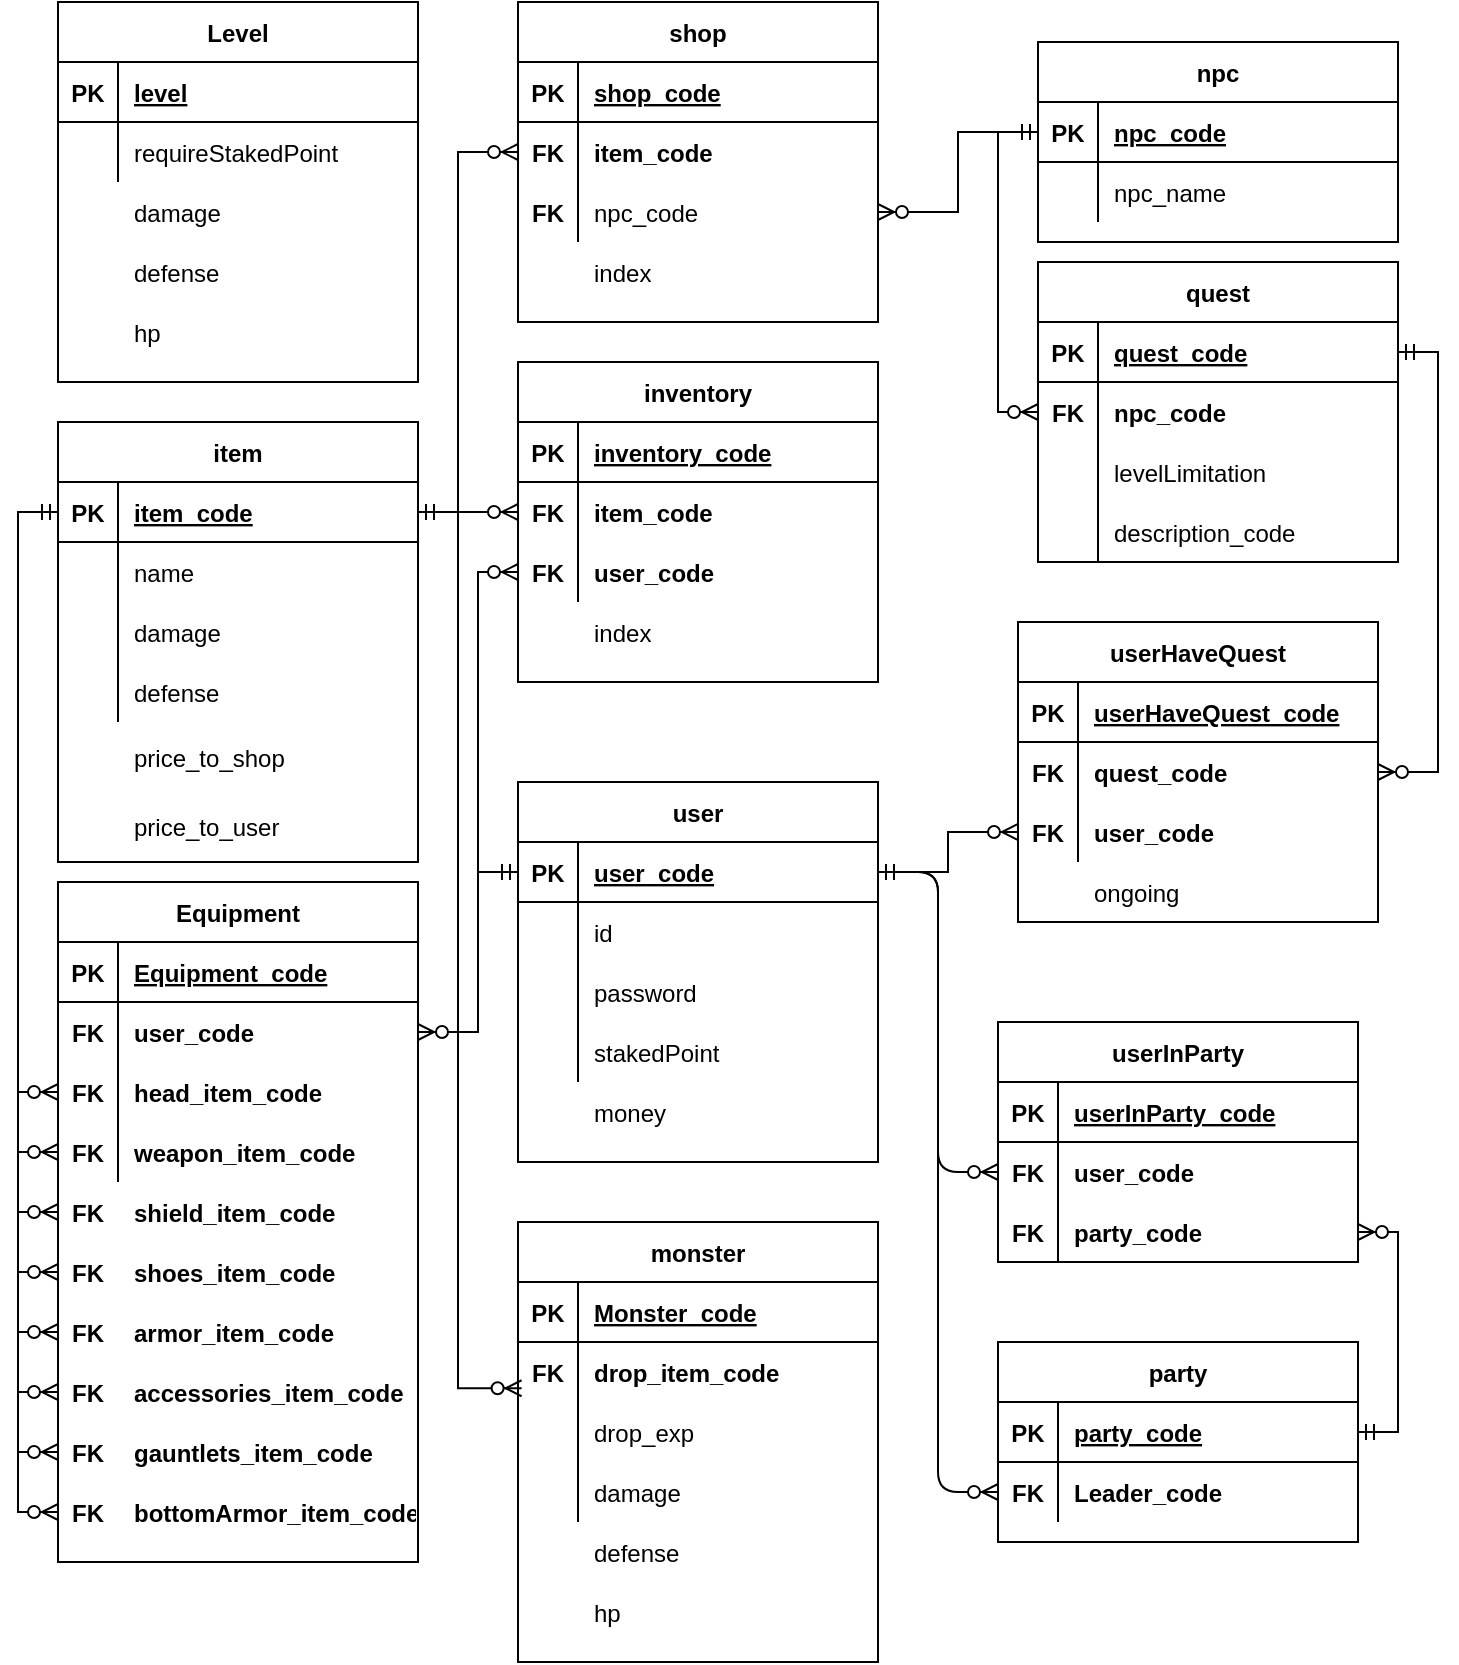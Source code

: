 <mxfile version="13.3.5" type="device"><diagram id="BwutvTxR-HKv4SDNyj65" name="Page-1"><mxGraphModel dx="1564" dy="950" grid="1" gridSize="10" guides="1" tooltips="1" connect="1" arrows="1" fold="1" page="1" pageScale="1" pageWidth="827" pageHeight="1169" math="0" shadow="0"><root><mxCell id="0"/><mxCell id="1" parent="0"/><mxCell id="DXFWnK3XNvN75sPf6mEz-1" value="" style="shape=partialRectangle;collapsible=0;dropTarget=0;pointerEvents=0;fillColor=none;top=0;left=0;bottom=0;right=0;points=[[0,0.5],[1,0.5]];portConstraint=eastwest;" vertex="1" parent="1"><mxGeometry x="510" y="220" width="180" height="30" as="geometry"/></mxCell><mxCell id="DXFWnK3XNvN75sPf6mEz-2" value="" style="shape=partialRectangle;connectable=0;fillColor=none;top=0;left=0;bottom=0;right=0;editable=1;overflow=hidden;" vertex="1" parent="DXFWnK3XNvN75sPf6mEz-1"><mxGeometry width="30" height="30" as="geometry"/></mxCell><mxCell id="DXFWnK3XNvN75sPf6mEz-3" value="" style="shape=partialRectangle;connectable=0;fillColor=none;top=0;left=0;bottom=0;right=0;align=left;spacingLeft=6;overflow=hidden;" vertex="1" parent="DXFWnK3XNvN75sPf6mEz-1"><mxGeometry x="30" width="150" height="30" as="geometry"/></mxCell><mxCell id="DXFWnK3XNvN75sPf6mEz-4" value="" style="group" vertex="1" connectable="0" parent="1"><mxGeometry x="110" y="350" width="180" height="220" as="geometry"/></mxCell><mxCell id="DXFWnK3XNvN75sPf6mEz-5" value="" style="group" vertex="1" connectable="0" parent="DXFWnK3XNvN75sPf6mEz-4"><mxGeometry width="180" height="220" as="geometry"/></mxCell><mxCell id="DXFWnK3XNvN75sPf6mEz-6" value="" style="group" vertex="1" connectable="0" parent="DXFWnK3XNvN75sPf6mEz-5"><mxGeometry width="180" height="220" as="geometry"/></mxCell><mxCell id="DXFWnK3XNvN75sPf6mEz-7" value="" style="group" vertex="1" connectable="0" parent="DXFWnK3XNvN75sPf6mEz-6"><mxGeometry width="180" height="220" as="geometry"/></mxCell><mxCell id="DXFWnK3XNvN75sPf6mEz-8" value="" style="group" vertex="1" connectable="0" parent="DXFWnK3XNvN75sPf6mEz-7"><mxGeometry x="-80" width="180" height="220" as="geometry"/></mxCell><mxCell id="DXFWnK3XNvN75sPf6mEz-9" value="item" style="shape=table;startSize=30;container=1;collapsible=1;childLayout=tableLayout;fixedRows=1;rowLines=0;fontStyle=1;align=center;resizeLast=1;fillColor=none;" vertex="1" parent="DXFWnK3XNvN75sPf6mEz-8"><mxGeometry width="180" height="220" as="geometry"><mxRectangle x="130" y="80" width="60" height="30" as="alternateBounds"/></mxGeometry></mxCell><mxCell id="DXFWnK3XNvN75sPf6mEz-10" value="" style="shape=partialRectangle;collapsible=0;dropTarget=0;pointerEvents=0;fillColor=none;top=0;left=0;bottom=1;right=0;points=[[0,0.5],[1,0.5]];portConstraint=eastwest;" vertex="1" parent="DXFWnK3XNvN75sPf6mEz-9"><mxGeometry y="30" width="180" height="30" as="geometry"/></mxCell><mxCell id="DXFWnK3XNvN75sPf6mEz-11" value="PK" style="shape=partialRectangle;connectable=0;fillColor=none;top=0;left=0;bottom=0;right=0;fontStyle=1;overflow=hidden;" vertex="1" parent="DXFWnK3XNvN75sPf6mEz-10"><mxGeometry width="30" height="30" as="geometry"/></mxCell><mxCell id="DXFWnK3XNvN75sPf6mEz-12" value="item_code" style="shape=partialRectangle;connectable=0;fillColor=none;top=0;left=0;bottom=0;right=0;align=left;spacingLeft=6;fontStyle=5;overflow=hidden;" vertex="1" parent="DXFWnK3XNvN75sPf6mEz-10"><mxGeometry x="30" width="150" height="30" as="geometry"/></mxCell><mxCell id="DXFWnK3XNvN75sPf6mEz-13" value="" style="shape=partialRectangle;collapsible=0;dropTarget=0;pointerEvents=0;fillColor=none;top=0;left=0;bottom=0;right=0;points=[[0,0.5],[1,0.5]];portConstraint=eastwest;" vertex="1" parent="DXFWnK3XNvN75sPf6mEz-9"><mxGeometry y="60" width="180" height="30" as="geometry"/></mxCell><mxCell id="DXFWnK3XNvN75sPf6mEz-14" value="" style="shape=partialRectangle;connectable=0;fillColor=none;top=0;left=0;bottom=0;right=0;editable=1;overflow=hidden;" vertex="1" parent="DXFWnK3XNvN75sPf6mEz-13"><mxGeometry width="30" height="30" as="geometry"/></mxCell><mxCell id="DXFWnK3XNvN75sPf6mEz-15" value="name" style="shape=partialRectangle;connectable=0;fillColor=none;top=0;left=0;bottom=0;right=0;align=left;spacingLeft=6;overflow=hidden;" vertex="1" parent="DXFWnK3XNvN75sPf6mEz-13"><mxGeometry x="30" width="150" height="30" as="geometry"/></mxCell><mxCell id="DXFWnK3XNvN75sPf6mEz-16" value="" style="shape=partialRectangle;collapsible=0;dropTarget=0;pointerEvents=0;fillColor=none;top=0;left=0;bottom=0;right=0;points=[[0,0.5],[1,0.5]];portConstraint=eastwest;" vertex="1" parent="DXFWnK3XNvN75sPf6mEz-9"><mxGeometry y="90" width="180" height="30" as="geometry"/></mxCell><mxCell id="DXFWnK3XNvN75sPf6mEz-17" value="" style="shape=partialRectangle;connectable=0;fillColor=none;top=0;left=0;bottom=0;right=0;editable=1;overflow=hidden;" vertex="1" parent="DXFWnK3XNvN75sPf6mEz-16"><mxGeometry width="30" height="30" as="geometry"/></mxCell><mxCell id="DXFWnK3XNvN75sPf6mEz-18" value="damage" style="shape=partialRectangle;connectable=0;fillColor=none;top=0;left=0;bottom=0;right=0;align=left;spacingLeft=6;overflow=hidden;" vertex="1" parent="DXFWnK3XNvN75sPf6mEz-16"><mxGeometry x="30" width="150" height="30" as="geometry"/></mxCell><mxCell id="DXFWnK3XNvN75sPf6mEz-19" value="" style="shape=partialRectangle;collapsible=0;dropTarget=0;pointerEvents=0;fillColor=none;top=0;left=0;bottom=0;right=0;points=[[0,0.5],[1,0.5]];portConstraint=eastwest;" vertex="1" parent="DXFWnK3XNvN75sPf6mEz-9"><mxGeometry y="120" width="180" height="30" as="geometry"/></mxCell><mxCell id="DXFWnK3XNvN75sPf6mEz-20" value="" style="shape=partialRectangle;connectable=0;fillColor=none;top=0;left=0;bottom=0;right=0;editable=1;overflow=hidden;" vertex="1" parent="DXFWnK3XNvN75sPf6mEz-19"><mxGeometry width="30" height="30" as="geometry"/></mxCell><mxCell id="DXFWnK3XNvN75sPf6mEz-21" value="defense" style="shape=partialRectangle;connectable=0;fillColor=none;top=0;left=0;bottom=0;right=0;align=left;spacingLeft=6;overflow=hidden;" vertex="1" parent="DXFWnK3XNvN75sPf6mEz-19"><mxGeometry x="30" width="150" height="30" as="geometry"/></mxCell><mxCell id="DXFWnK3XNvN75sPf6mEz-22" value="price_to_shop" style="shape=partialRectangle;connectable=0;fillColor=none;top=0;left=0;bottom=0;right=0;align=left;spacingLeft=6;overflow=hidden;" vertex="1" parent="DXFWnK3XNvN75sPf6mEz-8"><mxGeometry x="30" y="150.004" width="150" height="34.737" as="geometry"/></mxCell><mxCell id="DXFWnK3XNvN75sPf6mEz-23" value="price_to_user" style="shape=partialRectangle;connectable=0;fillColor=none;top=0;left=0;bottom=0;right=0;align=left;spacingLeft=6;overflow=hidden;" vertex="1" parent="DXFWnK3XNvN75sPf6mEz-8"><mxGeometry x="30" y="184.744" width="150" height="34.737" as="geometry"/></mxCell><mxCell id="DXFWnK3XNvN75sPf6mEz-24" value="" style="edgeStyle=entityRelationEdgeStyle;fontSize=12;html=1;endArrow=ERzeroToMany;startArrow=ERmandOne;exitX=1;exitY=0.5;exitDx=0;exitDy=0;entryX=0;entryY=0.5;entryDx=0;entryDy=0;" edge="1" parent="1" source="DXFWnK3XNvN75sPf6mEz-88" target="DXFWnK3XNvN75sPf6mEz-148"><mxGeometry width="100" height="100" relative="1" as="geometry"><mxPoint x="680" y="850" as="sourcePoint"/><mxPoint x="780" y="750" as="targetPoint"/></mxGeometry></mxCell><mxCell id="DXFWnK3XNvN75sPf6mEz-25" value="" style="edgeStyle=entityRelationEdgeStyle;fontSize=12;html=1;endArrow=ERzeroToMany;startArrow=ERmandOne;exitX=1;exitY=0.5;exitDx=0;exitDy=0;entryX=0;entryY=0.5;entryDx=0;entryDy=0;" edge="1" parent="1" source="DXFWnK3XNvN75sPf6mEz-88" target="DXFWnK3XNvN75sPf6mEz-159"><mxGeometry width="100" height="100" relative="1" as="geometry"><mxPoint x="460" y="550" as="sourcePoint"/><mxPoint x="560" y="450" as="targetPoint"/></mxGeometry></mxCell><mxCell id="DXFWnK3XNvN75sPf6mEz-38" style="edgeStyle=orthogonalEdgeStyle;rounded=0;orthogonalLoop=1;jettySize=auto;html=1;entryX=0;entryY=0.5;entryDx=0;entryDy=0;startArrow=ERmandOne;startFill=0;endArrow=ERzeroToMany;endFill=1;" edge="1" parent="1" source="DXFWnK3XNvN75sPf6mEz-10" target="DXFWnK3XNvN75sPf6mEz-61"><mxGeometry relative="1" as="geometry"/></mxCell><mxCell id="DXFWnK3XNvN75sPf6mEz-39" style="edgeStyle=orthogonalEdgeStyle;rounded=0;orthogonalLoop=1;jettySize=auto;html=1;entryX=0;entryY=0.5;entryDx=0;entryDy=0;startArrow=ERmandOne;startFill=0;endArrow=ERzeroToMany;endFill=1;" edge="1" parent="1" source="DXFWnK3XNvN75sPf6mEz-10" target="DXFWnK3XNvN75sPf6mEz-64"><mxGeometry relative="1" as="geometry"/></mxCell><mxCell id="DXFWnK3XNvN75sPf6mEz-40" style="edgeStyle=orthogonalEdgeStyle;rounded=0;orthogonalLoop=1;jettySize=auto;html=1;entryX=0;entryY=0.5;entryDx=0;entryDy=0;startArrow=ERmandOne;startFill=0;endArrow=ERzeroToMany;endFill=1;" edge="1" parent="1" source="DXFWnK3XNvN75sPf6mEz-10" target="DXFWnK3XNvN75sPf6mEz-68"><mxGeometry relative="1" as="geometry"/></mxCell><mxCell id="DXFWnK3XNvN75sPf6mEz-41" style="edgeStyle=orthogonalEdgeStyle;rounded=0;orthogonalLoop=1;jettySize=auto;html=1;entryX=0;entryY=0.5;entryDx=0;entryDy=0;startArrow=ERmandOne;startFill=0;endArrow=ERzeroToMany;endFill=1;" edge="1" parent="1" source="DXFWnK3XNvN75sPf6mEz-10" target="DXFWnK3XNvN75sPf6mEz-71"><mxGeometry relative="1" as="geometry"/></mxCell><mxCell id="DXFWnK3XNvN75sPf6mEz-42" style="edgeStyle=orthogonalEdgeStyle;rounded=0;orthogonalLoop=1;jettySize=auto;html=1;entryX=0;entryY=0.5;entryDx=0;entryDy=0;startArrow=ERmandOne;startFill=0;endArrow=ERzeroToMany;endFill=1;" edge="1" parent="1" source="DXFWnK3XNvN75sPf6mEz-10" target="DXFWnK3XNvN75sPf6mEz-74"><mxGeometry relative="1" as="geometry"/></mxCell><mxCell id="DXFWnK3XNvN75sPf6mEz-43" style="edgeStyle=orthogonalEdgeStyle;rounded=0;orthogonalLoop=1;jettySize=auto;html=1;entryX=0;entryY=0.5;entryDx=0;entryDy=0;startArrow=ERmandOne;startFill=0;endArrow=ERzeroToMany;endFill=1;" edge="1" parent="1" source="DXFWnK3XNvN75sPf6mEz-10" target="DXFWnK3XNvN75sPf6mEz-77"><mxGeometry relative="1" as="geometry"/></mxCell><mxCell id="DXFWnK3XNvN75sPf6mEz-44" style="edgeStyle=orthogonalEdgeStyle;rounded=0;orthogonalLoop=1;jettySize=auto;html=1;entryX=0;entryY=0.5;entryDx=0;entryDy=0;startArrow=ERmandOne;startFill=0;endArrow=ERzeroToMany;endFill=1;" edge="1" parent="1" source="DXFWnK3XNvN75sPf6mEz-10" target="DXFWnK3XNvN75sPf6mEz-80"><mxGeometry relative="1" as="geometry"/></mxCell><mxCell id="DXFWnK3XNvN75sPf6mEz-45" style="edgeStyle=orthogonalEdgeStyle;rounded=0;orthogonalLoop=1;jettySize=auto;html=1;entryX=0;entryY=0.5;entryDx=0;entryDy=0;startArrow=ERmandOne;startFill=0;endArrow=ERzeroToMany;endFill=1;" edge="1" parent="1" source="DXFWnK3XNvN75sPf6mEz-10" target="DXFWnK3XNvN75sPf6mEz-83"><mxGeometry relative="1" as="geometry"/></mxCell><mxCell id="DXFWnK3XNvN75sPf6mEz-47" value="" style="group" vertex="1" connectable="0" parent="1"><mxGeometry x="30" y="580" width="180" height="340" as="geometry"/></mxCell><mxCell id="DXFWnK3XNvN75sPf6mEz-48" value="" style="group" vertex="1" connectable="0" parent="DXFWnK3XNvN75sPf6mEz-47"><mxGeometry width="180" height="340" as="geometry"/></mxCell><mxCell id="DXFWnK3XNvN75sPf6mEz-49" value="Equipment" style="shape=table;startSize=30;container=1;collapsible=1;childLayout=tableLayout;fixedRows=1;rowLines=0;fontStyle=1;align=center;resizeLast=1;fillColor=none;" vertex="1" parent="DXFWnK3XNvN75sPf6mEz-48"><mxGeometry width="180" height="340" as="geometry"/></mxCell><mxCell id="DXFWnK3XNvN75sPf6mEz-50" value="" style="shape=partialRectangle;collapsible=0;dropTarget=0;pointerEvents=0;fillColor=none;top=0;left=0;bottom=1;right=0;points=[[0,0.5],[1,0.5]];portConstraint=eastwest;" vertex="1" parent="DXFWnK3XNvN75sPf6mEz-49"><mxGeometry y="30" width="180" height="30" as="geometry"/></mxCell><mxCell id="DXFWnK3XNvN75sPf6mEz-51" value="PK" style="shape=partialRectangle;connectable=0;fillColor=none;top=0;left=0;bottom=0;right=0;fontStyle=1;overflow=hidden;" vertex="1" parent="DXFWnK3XNvN75sPf6mEz-50"><mxGeometry width="30" height="30" as="geometry"/></mxCell><mxCell id="DXFWnK3XNvN75sPf6mEz-52" value="Equipment_code" style="shape=partialRectangle;connectable=0;fillColor=none;top=0;left=0;bottom=0;right=0;align=left;spacingLeft=6;fontStyle=5;overflow=hidden;" vertex="1" parent="DXFWnK3XNvN75sPf6mEz-50"><mxGeometry x="30" width="150" height="30" as="geometry"/></mxCell><mxCell id="DXFWnK3XNvN75sPf6mEz-53" value="" style="shape=partialRectangle;collapsible=0;dropTarget=0;pointerEvents=0;fillColor=none;top=0;left=0;bottom=0;right=0;points=[[0,0.5],[1,0.5]];portConstraint=eastwest;" vertex="1" parent="DXFWnK3XNvN75sPf6mEz-49"><mxGeometry y="60" width="180" height="30" as="geometry"/></mxCell><mxCell id="DXFWnK3XNvN75sPf6mEz-54" value="" style="group" vertex="1" connectable="0" parent="DXFWnK3XNvN75sPf6mEz-53"><mxGeometry width="180" height="30" as="geometry"/></mxCell><mxCell id="DXFWnK3XNvN75sPf6mEz-55" value="" style="group" vertex="1" connectable="0" parent="DXFWnK3XNvN75sPf6mEz-54"><mxGeometry width="180" height="30" as="geometry"/></mxCell><mxCell id="DXFWnK3XNvN75sPf6mEz-56" value="" style="shape=partialRectangle;connectable=0;fillColor=none;top=0;left=0;bottom=0;right=0;editable=1;overflow=hidden;fontStyle=1" vertex="1" parent="DXFWnK3XNvN75sPf6mEz-55"><mxGeometry width="30" height="30" as="geometry"/></mxCell><mxCell id="DXFWnK3XNvN75sPf6mEz-57" value="" style="shape=partialRectangle;connectable=0;fillColor=none;top=0;left=0;bottom=0;right=0;align=left;spacingLeft=6;overflow=hidden;fontStyle=1" vertex="1" parent="DXFWnK3XNvN75sPf6mEz-55"><mxGeometry x="30" width="150" height="30" as="geometry"/></mxCell><mxCell id="DXFWnK3XNvN75sPf6mEz-58" value="" style="shape=partialRectangle;collapsible=0;dropTarget=0;pointerEvents=0;fillColor=none;top=0;left=0;bottom=0;right=0;points=[[0,0.5],[1,0.5]];portConstraint=eastwest;" vertex="1" parent="DXFWnK3XNvN75sPf6mEz-55"><mxGeometry width="180" height="30" as="geometry"/></mxCell><mxCell id="DXFWnK3XNvN75sPf6mEz-59" value="FK" style="shape=partialRectangle;connectable=0;fillColor=none;top=0;left=0;bottom=0;right=0;editable=1;overflow=hidden;fontStyle=1" vertex="1" parent="DXFWnK3XNvN75sPf6mEz-58"><mxGeometry width="30" height="30" as="geometry"/></mxCell><mxCell id="DXFWnK3XNvN75sPf6mEz-60" value="user_code" style="shape=partialRectangle;connectable=0;fillColor=none;top=0;left=0;bottom=0;right=0;align=left;spacingLeft=6;overflow=hidden;fontStyle=1" vertex="1" parent="DXFWnK3XNvN75sPf6mEz-58"><mxGeometry x="30" width="150" height="30" as="geometry"/></mxCell><mxCell id="DXFWnK3XNvN75sPf6mEz-61" value="" style="shape=partialRectangle;collapsible=0;dropTarget=0;pointerEvents=0;fillColor=none;top=0;left=0;bottom=0;right=0;points=[[0,0.5],[1,0.5]];portConstraint=eastwest;" vertex="1" parent="DXFWnK3XNvN75sPf6mEz-49"><mxGeometry y="90" width="180" height="30" as="geometry"/></mxCell><mxCell id="DXFWnK3XNvN75sPf6mEz-62" value="FK" style="shape=partialRectangle;connectable=0;fillColor=none;top=0;left=0;bottom=0;right=0;editable=1;overflow=hidden;fontStyle=1" vertex="1" parent="DXFWnK3XNvN75sPf6mEz-61"><mxGeometry width="30" height="30" as="geometry"/></mxCell><mxCell id="DXFWnK3XNvN75sPf6mEz-63" value="head_item_code" style="shape=partialRectangle;connectable=0;fillColor=none;top=0;left=0;bottom=0;right=0;align=left;spacingLeft=6;overflow=hidden;fontStyle=1" vertex="1" parent="DXFWnK3XNvN75sPf6mEz-61"><mxGeometry x="30" width="150" height="30" as="geometry"/></mxCell><mxCell id="DXFWnK3XNvN75sPf6mEz-64" value="" style="shape=partialRectangle;collapsible=0;dropTarget=0;pointerEvents=0;fillColor=none;top=0;left=0;bottom=0;right=0;points=[[0,0.5],[1,0.5]];portConstraint=eastwest;" vertex="1" parent="DXFWnK3XNvN75sPf6mEz-49"><mxGeometry y="120" width="180" height="30" as="geometry"/></mxCell><mxCell id="DXFWnK3XNvN75sPf6mEz-65" value="FK" style="shape=partialRectangle;connectable=0;fillColor=none;top=0;left=0;bottom=0;right=0;editable=1;overflow=hidden;fontStyle=1" vertex="1" parent="DXFWnK3XNvN75sPf6mEz-64"><mxGeometry width="30" height="30" as="geometry"/></mxCell><mxCell id="DXFWnK3XNvN75sPf6mEz-66" value="weapon_item_code" style="shape=partialRectangle;connectable=0;fillColor=none;top=0;left=0;bottom=0;right=0;align=left;spacingLeft=6;overflow=hidden;fontStyle=1" vertex="1" parent="DXFWnK3XNvN75sPf6mEz-64"><mxGeometry x="30" width="150" height="30" as="geometry"/></mxCell><mxCell id="DXFWnK3XNvN75sPf6mEz-67" value="" style="group" vertex="1" connectable="0" parent="DXFWnK3XNvN75sPf6mEz-47"><mxGeometry y="150" width="180" height="180" as="geometry"/></mxCell><mxCell id="DXFWnK3XNvN75sPf6mEz-68" value="" style="shape=partialRectangle;collapsible=0;dropTarget=0;pointerEvents=0;fillColor=none;top=0;left=0;bottom=0;right=0;points=[[0,0.5],[1,0.5]];portConstraint=eastwest;fontStyle=1" vertex="1" parent="DXFWnK3XNvN75sPf6mEz-67"><mxGeometry width="180" height="30" as="geometry"/></mxCell><mxCell id="DXFWnK3XNvN75sPf6mEz-69" value="FK" style="shape=partialRectangle;connectable=0;fillColor=none;top=0;left=0;bottom=0;right=0;editable=1;overflow=hidden;fontStyle=1" vertex="1" parent="DXFWnK3XNvN75sPf6mEz-68"><mxGeometry width="30" height="30" as="geometry"/></mxCell><mxCell id="DXFWnK3XNvN75sPf6mEz-70" value="shield_item_code" style="shape=partialRectangle;connectable=0;fillColor=none;top=0;left=0;bottom=0;right=0;align=left;spacingLeft=6;overflow=hidden;fontStyle=1" vertex="1" parent="DXFWnK3XNvN75sPf6mEz-68"><mxGeometry x="30" width="150" height="30" as="geometry"/></mxCell><mxCell id="DXFWnK3XNvN75sPf6mEz-71" value="" style="shape=partialRectangle;collapsible=0;dropTarget=0;pointerEvents=0;fillColor=none;top=0;left=0;bottom=0;right=0;points=[[0,0.5],[1,0.5]];portConstraint=eastwest;fontStyle=1" vertex="1" parent="DXFWnK3XNvN75sPf6mEz-67"><mxGeometry y="30" width="180" height="30" as="geometry"/></mxCell><mxCell id="DXFWnK3XNvN75sPf6mEz-72" value="FK" style="shape=partialRectangle;connectable=0;fillColor=none;top=0;left=0;bottom=0;right=0;editable=1;overflow=hidden;fontStyle=1" vertex="1" parent="DXFWnK3XNvN75sPf6mEz-71"><mxGeometry width="30" height="30" as="geometry"/></mxCell><mxCell id="DXFWnK3XNvN75sPf6mEz-73" value="shoes_item_code" style="shape=partialRectangle;connectable=0;fillColor=none;top=0;left=0;bottom=0;right=0;align=left;spacingLeft=6;overflow=hidden;fontStyle=1" vertex="1" parent="DXFWnK3XNvN75sPf6mEz-71"><mxGeometry x="30" width="150" height="30" as="geometry"/></mxCell><mxCell id="DXFWnK3XNvN75sPf6mEz-74" value="" style="shape=partialRectangle;collapsible=0;dropTarget=0;pointerEvents=0;fillColor=none;top=0;left=0;bottom=0;right=0;points=[[0,0.5],[1,0.5]];portConstraint=eastwest;fontStyle=1" vertex="1" parent="DXFWnK3XNvN75sPf6mEz-67"><mxGeometry y="60" width="180" height="30" as="geometry"/></mxCell><mxCell id="DXFWnK3XNvN75sPf6mEz-75" value="FK" style="shape=partialRectangle;connectable=0;fillColor=none;top=0;left=0;bottom=0;right=0;editable=1;overflow=hidden;fontStyle=1" vertex="1" parent="DXFWnK3XNvN75sPf6mEz-74"><mxGeometry width="30" height="30" as="geometry"/></mxCell><mxCell id="DXFWnK3XNvN75sPf6mEz-76" value="armor_item_code" style="shape=partialRectangle;connectable=0;fillColor=none;top=0;left=0;bottom=0;right=0;align=left;spacingLeft=6;overflow=hidden;fontStyle=1" vertex="1" parent="DXFWnK3XNvN75sPf6mEz-74"><mxGeometry x="30" width="150" height="30" as="geometry"/></mxCell><mxCell id="DXFWnK3XNvN75sPf6mEz-77" value="" style="shape=partialRectangle;collapsible=0;dropTarget=0;pointerEvents=0;fillColor=none;top=0;left=0;bottom=0;right=0;points=[[0,0.5],[1,0.5]];portConstraint=eastwest;fontStyle=1" vertex="1" parent="DXFWnK3XNvN75sPf6mEz-67"><mxGeometry y="90" width="180" height="30" as="geometry"/></mxCell><mxCell id="DXFWnK3XNvN75sPf6mEz-78" value="FK" style="shape=partialRectangle;connectable=0;fillColor=none;top=0;left=0;bottom=0;right=0;editable=1;overflow=hidden;fontStyle=1" vertex="1" parent="DXFWnK3XNvN75sPf6mEz-77"><mxGeometry width="30" height="30" as="geometry"/></mxCell><mxCell id="DXFWnK3XNvN75sPf6mEz-79" value="accessories_item_code" style="shape=partialRectangle;connectable=0;fillColor=none;top=0;left=0;bottom=0;right=0;align=left;spacingLeft=6;overflow=hidden;fontStyle=1" vertex="1" parent="DXFWnK3XNvN75sPf6mEz-77"><mxGeometry x="30" width="150" height="30" as="geometry"/></mxCell><mxCell id="DXFWnK3XNvN75sPf6mEz-80" value="" style="shape=partialRectangle;collapsible=0;dropTarget=0;pointerEvents=0;fillColor=none;top=0;left=0;bottom=0;right=0;points=[[0,0.5],[1,0.5]];portConstraint=eastwest;fontStyle=1" vertex="1" parent="DXFWnK3XNvN75sPf6mEz-67"><mxGeometry y="120" width="180" height="30" as="geometry"/></mxCell><mxCell id="DXFWnK3XNvN75sPf6mEz-81" value="FK" style="shape=partialRectangle;connectable=0;fillColor=none;top=0;left=0;bottom=0;right=0;editable=1;overflow=hidden;fontStyle=1" vertex="1" parent="DXFWnK3XNvN75sPf6mEz-80"><mxGeometry width="30" height="30" as="geometry"/></mxCell><mxCell id="DXFWnK3XNvN75sPf6mEz-82" value="gauntlets_item_code" style="shape=partialRectangle;connectable=0;fillColor=none;top=0;left=0;bottom=0;right=0;align=left;spacingLeft=6;overflow=hidden;fontStyle=1" vertex="1" parent="DXFWnK3XNvN75sPf6mEz-80"><mxGeometry x="30" width="150" height="30" as="geometry"/></mxCell><mxCell id="DXFWnK3XNvN75sPf6mEz-83" value="" style="shape=partialRectangle;collapsible=0;dropTarget=0;pointerEvents=0;fillColor=none;top=0;left=0;bottom=0;right=0;points=[[0,0.5],[1,0.5]];portConstraint=eastwest;fontStyle=1" vertex="1" parent="DXFWnK3XNvN75sPf6mEz-67"><mxGeometry y="150" width="180" height="30" as="geometry"/></mxCell><mxCell id="DXFWnK3XNvN75sPf6mEz-84" value="FK" style="shape=partialRectangle;connectable=0;fillColor=none;top=0;left=0;bottom=0;right=0;editable=1;overflow=hidden;fontStyle=1" vertex="1" parent="DXFWnK3XNvN75sPf6mEz-83"><mxGeometry width="30" height="30" as="geometry"/></mxCell><mxCell id="DXFWnK3XNvN75sPf6mEz-85" value="bottomArmor_item_code" style="shape=partialRectangle;connectable=0;fillColor=none;top=0;left=0;bottom=0;right=0;align=left;spacingLeft=6;overflow=hidden;fontStyle=1" vertex="1" parent="DXFWnK3XNvN75sPf6mEz-83"><mxGeometry x="30" width="150" height="30" as="geometry"/></mxCell><mxCell id="DXFWnK3XNvN75sPf6mEz-86" value="" style="group" vertex="1" connectable="0" parent="1"><mxGeometry x="260" y="530" width="180" height="440" as="geometry"/></mxCell><mxCell id="DXFWnK3XNvN75sPf6mEz-87" value="user" style="shape=table;startSize=30;container=1;collapsible=1;childLayout=tableLayout;fixedRows=1;rowLines=0;fontStyle=1;align=center;resizeLast=1;fillColor=none;" vertex="1" parent="DXFWnK3XNvN75sPf6mEz-86"><mxGeometry width="180" height="190" as="geometry"/></mxCell><mxCell id="DXFWnK3XNvN75sPf6mEz-88" value="" style="shape=partialRectangle;collapsible=0;dropTarget=0;pointerEvents=0;fillColor=none;top=0;left=0;bottom=1;right=0;points=[[0,0.5],[1,0.5]];portConstraint=eastwest;" vertex="1" parent="DXFWnK3XNvN75sPf6mEz-87"><mxGeometry y="30" width="180" height="30" as="geometry"/></mxCell><mxCell id="DXFWnK3XNvN75sPf6mEz-89" value="PK" style="shape=partialRectangle;connectable=0;fillColor=none;top=0;left=0;bottom=0;right=0;fontStyle=1;overflow=hidden;" vertex="1" parent="DXFWnK3XNvN75sPf6mEz-88"><mxGeometry width="30" height="30" as="geometry"/></mxCell><mxCell id="DXFWnK3XNvN75sPf6mEz-90" value="user_code" style="shape=partialRectangle;connectable=0;fillColor=none;top=0;left=0;bottom=0;right=0;align=left;spacingLeft=6;fontStyle=5;overflow=hidden;" vertex="1" parent="DXFWnK3XNvN75sPf6mEz-88"><mxGeometry x="30" width="150" height="30" as="geometry"/></mxCell><mxCell id="DXFWnK3XNvN75sPf6mEz-91" value="" style="shape=partialRectangle;collapsible=0;dropTarget=0;pointerEvents=0;fillColor=none;top=0;left=0;bottom=0;right=0;points=[[0,0.5],[1,0.5]];portConstraint=eastwest;" vertex="1" parent="DXFWnK3XNvN75sPf6mEz-87"><mxGeometry y="60" width="180" height="30" as="geometry"/></mxCell><mxCell id="DXFWnK3XNvN75sPf6mEz-92" value="" style="shape=partialRectangle;connectable=0;fillColor=none;top=0;left=0;bottom=0;right=0;editable=1;overflow=hidden;" vertex="1" parent="DXFWnK3XNvN75sPf6mEz-91"><mxGeometry width="30" height="30" as="geometry"/></mxCell><mxCell id="DXFWnK3XNvN75sPf6mEz-93" value="id" style="shape=partialRectangle;connectable=0;fillColor=none;top=0;left=0;bottom=0;right=0;align=left;spacingLeft=6;overflow=hidden;" vertex="1" parent="DXFWnK3XNvN75sPf6mEz-91"><mxGeometry x="30" width="150" height="30" as="geometry"/></mxCell><mxCell id="DXFWnK3XNvN75sPf6mEz-94" value="" style="shape=partialRectangle;collapsible=0;dropTarget=0;pointerEvents=0;fillColor=none;top=0;left=0;bottom=0;right=0;points=[[0,0.5],[1,0.5]];portConstraint=eastwest;" vertex="1" parent="DXFWnK3XNvN75sPf6mEz-87"><mxGeometry y="90" width="180" height="30" as="geometry"/></mxCell><mxCell id="DXFWnK3XNvN75sPf6mEz-95" value="" style="shape=partialRectangle;connectable=0;fillColor=none;top=0;left=0;bottom=0;right=0;editable=1;overflow=hidden;" vertex="1" parent="DXFWnK3XNvN75sPf6mEz-94"><mxGeometry width="30" height="30" as="geometry"/></mxCell><mxCell id="DXFWnK3XNvN75sPf6mEz-96" value="password" style="shape=partialRectangle;connectable=0;fillColor=none;top=0;left=0;bottom=0;right=0;align=left;spacingLeft=6;overflow=hidden;" vertex="1" parent="DXFWnK3XNvN75sPf6mEz-94"><mxGeometry x="30" width="150" height="30" as="geometry"/></mxCell><mxCell id="DXFWnK3XNvN75sPf6mEz-97" value="" style="shape=partialRectangle;collapsible=0;dropTarget=0;pointerEvents=0;fillColor=none;top=0;left=0;bottom=0;right=0;points=[[0,0.5],[1,0.5]];portConstraint=eastwest;" vertex="1" parent="DXFWnK3XNvN75sPf6mEz-87"><mxGeometry y="120" width="180" height="30" as="geometry"/></mxCell><mxCell id="DXFWnK3XNvN75sPf6mEz-98" value="" style="shape=partialRectangle;connectable=0;fillColor=none;top=0;left=0;bottom=0;right=0;editable=1;overflow=hidden;" vertex="1" parent="DXFWnK3XNvN75sPf6mEz-97"><mxGeometry width="30" height="30" as="geometry"/></mxCell><mxCell id="DXFWnK3XNvN75sPf6mEz-99" value="stakedPoint" style="shape=partialRectangle;connectable=0;fillColor=none;top=0;left=0;bottom=0;right=0;align=left;spacingLeft=6;overflow=hidden;" vertex="1" parent="DXFWnK3XNvN75sPf6mEz-97"><mxGeometry x="30" width="150" height="30" as="geometry"/></mxCell><mxCell id="DXFWnK3XNvN75sPf6mEz-100" value="money" style="shape=partialRectangle;connectable=0;fillColor=none;top=0;left=0;bottom=0;right=0;align=left;spacingLeft=6;overflow=hidden;" vertex="1" parent="DXFWnK3XNvN75sPf6mEz-86"><mxGeometry x="30" y="150" width="150" height="30" as="geometry"/></mxCell><mxCell id="DXFWnK3XNvN75sPf6mEz-101" value="" style="group" vertex="1" connectable="0" parent="DXFWnK3XNvN75sPf6mEz-86"><mxGeometry y="220" width="180" height="220" as="geometry"/></mxCell><mxCell id="DXFWnK3XNvN75sPf6mEz-102" value="monster" style="shape=table;startSize=30;container=1;collapsible=1;childLayout=tableLayout;fixedRows=1;rowLines=0;fontStyle=1;align=center;resizeLast=1;fillColor=none;" vertex="1" parent="DXFWnK3XNvN75sPf6mEz-101"><mxGeometry width="180" height="220" as="geometry"/></mxCell><mxCell id="DXFWnK3XNvN75sPf6mEz-103" value="" style="shape=partialRectangle;collapsible=0;dropTarget=0;pointerEvents=0;fillColor=none;top=0;left=0;bottom=1;right=0;points=[[0,0.5],[1,0.5]];portConstraint=eastwest;" vertex="1" parent="DXFWnK3XNvN75sPf6mEz-102"><mxGeometry y="30" width="180" height="30" as="geometry"/></mxCell><mxCell id="DXFWnK3XNvN75sPf6mEz-104" value="PK" style="shape=partialRectangle;connectable=0;fillColor=none;top=0;left=0;bottom=0;right=0;fontStyle=1;overflow=hidden;" vertex="1" parent="DXFWnK3XNvN75sPf6mEz-103"><mxGeometry width="30" height="30" as="geometry"/></mxCell><mxCell id="DXFWnK3XNvN75sPf6mEz-105" value="Monster_code" style="shape=partialRectangle;connectable=0;fillColor=none;top=0;left=0;bottom=0;right=0;align=left;spacingLeft=6;fontStyle=5;overflow=hidden;" vertex="1" parent="DXFWnK3XNvN75sPf6mEz-103"><mxGeometry x="30" width="150" height="30" as="geometry"/></mxCell><mxCell id="DXFWnK3XNvN75sPf6mEz-106" value="" style="shape=partialRectangle;collapsible=0;dropTarget=0;pointerEvents=0;fillColor=none;top=0;left=0;bottom=0;right=0;points=[[0,0.5],[1,0.5]];portConstraint=eastwest;" vertex="1" parent="DXFWnK3XNvN75sPf6mEz-102"><mxGeometry y="60" width="180" height="30" as="geometry"/></mxCell><mxCell id="DXFWnK3XNvN75sPf6mEz-107" value="FK" style="shape=partialRectangle;connectable=0;fillColor=none;top=0;left=0;bottom=0;right=0;editable=1;overflow=hidden;fontStyle=1" vertex="1" parent="DXFWnK3XNvN75sPf6mEz-106"><mxGeometry width="30" height="30" as="geometry"/></mxCell><mxCell id="DXFWnK3XNvN75sPf6mEz-108" value="drop_item_code" style="shape=partialRectangle;connectable=0;fillColor=none;top=0;left=0;bottom=0;right=0;align=left;spacingLeft=6;overflow=hidden;fontStyle=1" vertex="1" parent="DXFWnK3XNvN75sPf6mEz-106"><mxGeometry x="30" width="150" height="30" as="geometry"/></mxCell><mxCell id="DXFWnK3XNvN75sPf6mEz-109" value="" style="shape=partialRectangle;collapsible=0;dropTarget=0;pointerEvents=0;fillColor=none;top=0;left=0;bottom=0;right=0;points=[[0,0.5],[1,0.5]];portConstraint=eastwest;" vertex="1" parent="DXFWnK3XNvN75sPf6mEz-102"><mxGeometry y="90" width="180" height="30" as="geometry"/></mxCell><mxCell id="DXFWnK3XNvN75sPf6mEz-110" value="" style="shape=partialRectangle;connectable=0;fillColor=none;top=0;left=0;bottom=0;right=0;editable=1;overflow=hidden;" vertex="1" parent="DXFWnK3XNvN75sPf6mEz-109"><mxGeometry width="30" height="30" as="geometry"/></mxCell><mxCell id="DXFWnK3XNvN75sPf6mEz-111" value="drop_exp" style="shape=partialRectangle;connectable=0;fillColor=none;top=0;left=0;bottom=0;right=0;align=left;spacingLeft=6;overflow=hidden;" vertex="1" parent="DXFWnK3XNvN75sPf6mEz-109"><mxGeometry x="30" width="150" height="30" as="geometry"/></mxCell><mxCell id="DXFWnK3XNvN75sPf6mEz-112" value="" style="shape=partialRectangle;collapsible=0;dropTarget=0;pointerEvents=0;fillColor=none;top=0;left=0;bottom=0;right=0;points=[[0,0.5],[1,0.5]];portConstraint=eastwest;" vertex="1" parent="DXFWnK3XNvN75sPf6mEz-102"><mxGeometry y="120" width="180" height="30" as="geometry"/></mxCell><mxCell id="DXFWnK3XNvN75sPf6mEz-113" value="" style="shape=partialRectangle;connectable=0;fillColor=none;top=0;left=0;bottom=0;right=0;editable=1;overflow=hidden;" vertex="1" parent="DXFWnK3XNvN75sPf6mEz-112"><mxGeometry width="30" height="30" as="geometry"/></mxCell><mxCell id="DXFWnK3XNvN75sPf6mEz-114" value="damage" style="shape=partialRectangle;connectable=0;fillColor=none;top=0;left=0;bottom=0;right=0;align=left;spacingLeft=6;overflow=hidden;" vertex="1" parent="DXFWnK3XNvN75sPf6mEz-112"><mxGeometry x="30" width="150" height="30" as="geometry"/></mxCell><mxCell id="DXFWnK3XNvN75sPf6mEz-115" value="" style="shape=partialRectangle;collapsible=0;dropTarget=0;pointerEvents=0;fillColor=none;top=0;left=0;bottom=0;right=0;points=[[0,0.5],[1,0.5]];portConstraint=eastwest;" vertex="1" parent="DXFWnK3XNvN75sPf6mEz-101"><mxGeometry y="150" width="180" height="30" as="geometry"/></mxCell><mxCell id="DXFWnK3XNvN75sPf6mEz-116" value="" style="shape=partialRectangle;connectable=0;fillColor=none;top=0;left=0;bottom=0;right=0;editable=1;overflow=hidden;" vertex="1" parent="DXFWnK3XNvN75sPf6mEz-115"><mxGeometry width="30" height="30" as="geometry"/></mxCell><mxCell id="DXFWnK3XNvN75sPf6mEz-117" value="defense" style="shape=partialRectangle;connectable=0;fillColor=none;top=0;left=0;bottom=0;right=0;align=left;spacingLeft=6;overflow=hidden;" vertex="1" parent="DXFWnK3XNvN75sPf6mEz-115"><mxGeometry x="30" width="150" height="30" as="geometry"/></mxCell><mxCell id="DXFWnK3XNvN75sPf6mEz-118" value="" style="shape=partialRectangle;collapsible=0;dropTarget=0;pointerEvents=0;fillColor=none;top=0;left=0;bottom=0;right=0;points=[[0,0.5],[1,0.5]];portConstraint=eastwest;" vertex="1" parent="DXFWnK3XNvN75sPf6mEz-101"><mxGeometry y="180" width="180" height="30" as="geometry"/></mxCell><mxCell id="DXFWnK3XNvN75sPf6mEz-119" value="" style="shape=partialRectangle;connectable=0;fillColor=none;top=0;left=0;bottom=0;right=0;editable=1;overflow=hidden;" vertex="1" parent="DXFWnK3XNvN75sPf6mEz-118"><mxGeometry width="30" height="30" as="geometry"/></mxCell><mxCell id="DXFWnK3XNvN75sPf6mEz-120" value="hp" style="shape=partialRectangle;connectable=0;fillColor=none;top=0;left=0;bottom=0;right=0;align=left;spacingLeft=6;overflow=hidden;" vertex="1" parent="DXFWnK3XNvN75sPf6mEz-118"><mxGeometry x="30" width="150" height="30" as="geometry"/></mxCell><mxCell id="DXFWnK3XNvN75sPf6mEz-134" style="edgeStyle=orthogonalEdgeStyle;rounded=0;orthogonalLoop=1;jettySize=auto;html=1;entryX=1;entryY=0.5;entryDx=0;entryDy=0;startArrow=ERmandOne;startFill=0;endArrow=ERzeroToMany;endFill=1;" edge="1" parent="1" source="DXFWnK3XNvN75sPf6mEz-88" target="DXFWnK3XNvN75sPf6mEz-58"><mxGeometry relative="1" as="geometry"><Array as="points"><mxPoint x="240" y="575"/><mxPoint x="240" y="655"/></Array></mxGeometry></mxCell><mxCell id="DXFWnK3XNvN75sPf6mEz-135" style="edgeStyle=orthogonalEdgeStyle;rounded=0;orthogonalLoop=1;jettySize=auto;html=1;entryX=0;entryY=0.5;entryDx=0;entryDy=0;startArrow=ERmandOne;startFill=0;endArrow=ERzeroToMany;endFill=1;" edge="1" parent="1" source="DXFWnK3XNvN75sPf6mEz-88" target="DXFWnK3XNvN75sPf6mEz-176"><mxGeometry relative="1" as="geometry"/></mxCell><mxCell id="DXFWnK3XNvN75sPf6mEz-144" value="userInParty" style="shape=table;startSize=30;container=1;collapsible=1;childLayout=tableLayout;fixedRows=1;rowLines=0;fontStyle=1;align=center;resizeLast=1;fillColor=none;" vertex="1" parent="1"><mxGeometry x="500" y="650" width="180" height="120" as="geometry"/></mxCell><mxCell id="DXFWnK3XNvN75sPf6mEz-145" value="" style="shape=partialRectangle;collapsible=0;dropTarget=0;pointerEvents=0;fillColor=none;top=0;left=0;bottom=1;right=0;points=[[0,0.5],[1,0.5]];portConstraint=eastwest;" vertex="1" parent="DXFWnK3XNvN75sPf6mEz-144"><mxGeometry y="30" width="180" height="30" as="geometry"/></mxCell><mxCell id="DXFWnK3XNvN75sPf6mEz-146" value="PK" style="shape=partialRectangle;connectable=0;fillColor=none;top=0;left=0;bottom=0;right=0;fontStyle=1;overflow=hidden;" vertex="1" parent="DXFWnK3XNvN75sPf6mEz-145"><mxGeometry width="30" height="30" as="geometry"/></mxCell><mxCell id="DXFWnK3XNvN75sPf6mEz-147" value="userInParty_code" style="shape=partialRectangle;connectable=0;fillColor=none;top=0;left=0;bottom=0;right=0;align=left;spacingLeft=6;fontStyle=5;overflow=hidden;" vertex="1" parent="DXFWnK3XNvN75sPf6mEz-145"><mxGeometry x="30" width="150" height="30" as="geometry"/></mxCell><mxCell id="DXFWnK3XNvN75sPf6mEz-148" value="" style="shape=partialRectangle;collapsible=0;dropTarget=0;pointerEvents=0;fillColor=none;top=0;left=0;bottom=0;right=0;points=[[0,0.5],[1,0.5]];portConstraint=eastwest;" vertex="1" parent="DXFWnK3XNvN75sPf6mEz-144"><mxGeometry y="60" width="180" height="30" as="geometry"/></mxCell><mxCell id="DXFWnK3XNvN75sPf6mEz-149" value="FK" style="shape=partialRectangle;connectable=0;fillColor=none;top=0;left=0;bottom=0;right=0;editable=1;overflow=hidden;fontStyle=1" vertex="1" parent="DXFWnK3XNvN75sPf6mEz-148"><mxGeometry width="30" height="30" as="geometry"/></mxCell><mxCell id="DXFWnK3XNvN75sPf6mEz-150" value="user_code" style="shape=partialRectangle;connectable=0;fillColor=none;top=0;left=0;bottom=0;right=0;align=left;spacingLeft=6;overflow=hidden;fontStyle=1" vertex="1" parent="DXFWnK3XNvN75sPf6mEz-148"><mxGeometry x="30" width="150" height="30" as="geometry"/></mxCell><mxCell id="DXFWnK3XNvN75sPf6mEz-151" value="" style="shape=partialRectangle;collapsible=0;dropTarget=0;pointerEvents=0;fillColor=none;top=0;left=0;bottom=0;right=0;points=[[0,0.5],[1,0.5]];portConstraint=eastwest;" vertex="1" parent="DXFWnK3XNvN75sPf6mEz-144"><mxGeometry y="90" width="180" height="30" as="geometry"/></mxCell><mxCell id="DXFWnK3XNvN75sPf6mEz-152" value="FK" style="shape=partialRectangle;connectable=0;fillColor=none;top=0;left=0;bottom=0;right=0;editable=1;overflow=hidden;fontStyle=1" vertex="1" parent="DXFWnK3XNvN75sPf6mEz-151"><mxGeometry width="30" height="30" as="geometry"/></mxCell><mxCell id="DXFWnK3XNvN75sPf6mEz-153" value="party_code" style="shape=partialRectangle;connectable=0;fillColor=none;top=0;left=0;bottom=0;right=0;align=left;spacingLeft=6;overflow=hidden;fontStyle=1" vertex="1" parent="DXFWnK3XNvN75sPf6mEz-151"><mxGeometry x="30" width="150" height="30" as="geometry"/></mxCell><mxCell id="DXFWnK3XNvN75sPf6mEz-154" style="edgeStyle=orthogonalEdgeStyle;rounded=0;orthogonalLoop=1;jettySize=auto;html=1;entryX=0.01;entryY=0.771;entryDx=0;entryDy=0;entryPerimeter=0;startArrow=ERmandOne;startFill=0;endArrow=ERzeroToMany;endFill=1;" edge="1" parent="1" source="DXFWnK3XNvN75sPf6mEz-10" target="DXFWnK3XNvN75sPf6mEz-106"><mxGeometry relative="1" as="geometry"><Array as="points"><mxPoint x="230" y="395"/><mxPoint x="230" y="833"/></Array></mxGeometry></mxCell><mxCell id="DXFWnK3XNvN75sPf6mEz-155" value="party" style="shape=table;startSize=30;container=1;collapsible=1;childLayout=tableLayout;fixedRows=1;rowLines=0;fontStyle=1;align=center;resizeLast=1;fillColor=none;" vertex="1" parent="1"><mxGeometry x="500" y="810" width="180" height="100" as="geometry"/></mxCell><mxCell id="DXFWnK3XNvN75sPf6mEz-156" value="" style="shape=partialRectangle;collapsible=0;dropTarget=0;pointerEvents=0;fillColor=none;top=0;left=0;bottom=1;right=0;points=[[0,0.5],[1,0.5]];portConstraint=eastwest;" vertex="1" parent="DXFWnK3XNvN75sPf6mEz-155"><mxGeometry y="30" width="180" height="30" as="geometry"/></mxCell><mxCell id="DXFWnK3XNvN75sPf6mEz-157" value="PK" style="shape=partialRectangle;connectable=0;fillColor=none;top=0;left=0;bottom=0;right=0;fontStyle=1;overflow=hidden;" vertex="1" parent="DXFWnK3XNvN75sPf6mEz-156"><mxGeometry width="30" height="30" as="geometry"/></mxCell><mxCell id="DXFWnK3XNvN75sPf6mEz-158" value="party_code" style="shape=partialRectangle;connectable=0;fillColor=none;top=0;left=0;bottom=0;right=0;align=left;spacingLeft=6;fontStyle=5;overflow=hidden;" vertex="1" parent="DXFWnK3XNvN75sPf6mEz-156"><mxGeometry x="30" width="150" height="30" as="geometry"/></mxCell><mxCell id="DXFWnK3XNvN75sPf6mEz-159" value="" style="shape=partialRectangle;collapsible=0;dropTarget=0;pointerEvents=0;fillColor=none;top=0;left=0;bottom=0;right=0;points=[[0,0.5],[1,0.5]];portConstraint=eastwest;" vertex="1" parent="DXFWnK3XNvN75sPf6mEz-155"><mxGeometry y="60" width="180" height="30" as="geometry"/></mxCell><mxCell id="DXFWnK3XNvN75sPf6mEz-160" value="FK" style="shape=partialRectangle;connectable=0;fillColor=none;top=0;left=0;bottom=0;right=0;editable=1;overflow=hidden;fontStyle=1" vertex="1" parent="DXFWnK3XNvN75sPf6mEz-159"><mxGeometry width="30" height="30" as="geometry"/></mxCell><mxCell id="DXFWnK3XNvN75sPf6mEz-161" value="Leader_code" style="shape=partialRectangle;connectable=0;fillColor=none;top=0;left=0;bottom=0;right=0;align=left;spacingLeft=6;overflow=hidden;fontStyle=1" vertex="1" parent="DXFWnK3XNvN75sPf6mEz-159"><mxGeometry x="30" width="150" height="30" as="geometry"/></mxCell><mxCell id="DXFWnK3XNvN75sPf6mEz-162" style="edgeStyle=orthogonalEdgeStyle;rounded=0;orthogonalLoop=1;jettySize=auto;html=1;entryX=1;entryY=0.5;entryDx=0;entryDy=0;startArrow=ERmandOne;startFill=0;endArrow=ERzeroToMany;endFill=1;" edge="1" parent="1" source="DXFWnK3XNvN75sPf6mEz-156" target="DXFWnK3XNvN75sPf6mEz-151"><mxGeometry relative="1" as="geometry"><Array as="points"><mxPoint x="700" y="855"/><mxPoint x="700" y="755"/></Array></mxGeometry></mxCell><mxCell id="DXFWnK3XNvN75sPf6mEz-163" style="edgeStyle=orthogonalEdgeStyle;rounded=0;orthogonalLoop=1;jettySize=auto;html=1;entryX=0;entryY=0.5;entryDx=0;entryDy=0;startArrow=ERmandOne;startFill=0;endArrow=ERzeroToMany;endFill=1;" edge="1" parent="1" source="DXFWnK3XNvN75sPf6mEz-10" target="DXFWnK3XNvN75sPf6mEz-184"><mxGeometry relative="1" as="geometry"><Array as="points"><mxPoint x="230" y="395"/><mxPoint x="230" y="215"/></Array></mxGeometry></mxCell><mxCell id="DXFWnK3XNvN75sPf6mEz-164" style="edgeStyle=orthogonalEdgeStyle;rounded=0;orthogonalLoop=1;jettySize=auto;html=1;entryX=0;entryY=0.5;entryDx=0;entryDy=0;startArrow=ERmandOne;startFill=0;endArrow=ERzeroToMany;endFill=1;" edge="1" parent="1" source="DXFWnK3XNvN75sPf6mEz-10" target="DXFWnK3XNvN75sPf6mEz-173"><mxGeometry relative="1" as="geometry"/></mxCell><mxCell id="DXFWnK3XNvN75sPf6mEz-165" value="" style="shape=partialRectangle;collapsible=0;dropTarget=0;pointerEvents=0;fillColor=none;top=0;left=0;bottom=0;right=0;points=[[0,0.5],[1,0.5]];portConstraint=eastwest;" vertex="1" parent="1"><mxGeometry x="260" y="440" width="180" height="30" as="geometry"/></mxCell><mxCell id="DXFWnK3XNvN75sPf6mEz-166" value="" style="shape=partialRectangle;connectable=0;fillColor=none;top=0;left=0;bottom=0;right=0;editable=1;overflow=hidden;fontStyle=1" vertex="1" parent="DXFWnK3XNvN75sPf6mEz-165"><mxGeometry width="30" height="30" as="geometry"/></mxCell><mxCell id="DXFWnK3XNvN75sPf6mEz-167" value="index" style="shape=partialRectangle;connectable=0;fillColor=none;top=0;left=0;bottom=0;right=0;align=left;spacingLeft=6;overflow=hidden;" vertex="1" parent="DXFWnK3XNvN75sPf6mEz-165"><mxGeometry x="30" width="150" height="30" as="geometry"/></mxCell><mxCell id="DXFWnK3XNvN75sPf6mEz-168" value="" style="group" vertex="1" connectable="0" parent="1"><mxGeometry x="260" y="320" width="180" height="160" as="geometry"/></mxCell><mxCell id="DXFWnK3XNvN75sPf6mEz-169" value="inventory" style="shape=table;startSize=30;container=1;collapsible=1;childLayout=tableLayout;fixedRows=1;rowLines=0;fontStyle=1;align=center;resizeLast=1;fillColor=none;" vertex="1" parent="DXFWnK3XNvN75sPf6mEz-168"><mxGeometry width="180" height="160" as="geometry"/></mxCell><mxCell id="DXFWnK3XNvN75sPf6mEz-170" value="" style="shape=partialRectangle;collapsible=0;dropTarget=0;pointerEvents=0;fillColor=none;top=0;left=0;bottom=1;right=0;points=[[0,0.5],[1,0.5]];portConstraint=eastwest;" vertex="1" parent="DXFWnK3XNvN75sPf6mEz-169"><mxGeometry y="30" width="180" height="30" as="geometry"/></mxCell><mxCell id="DXFWnK3XNvN75sPf6mEz-171" value="PK" style="shape=partialRectangle;connectable=0;fillColor=none;top=0;left=0;bottom=0;right=0;fontStyle=1;overflow=hidden;" vertex="1" parent="DXFWnK3XNvN75sPf6mEz-170"><mxGeometry width="30" height="30" as="geometry"/></mxCell><mxCell id="DXFWnK3XNvN75sPf6mEz-172" value="inventory_code" style="shape=partialRectangle;connectable=0;fillColor=none;top=0;left=0;bottom=0;right=0;align=left;spacingLeft=6;fontStyle=5;overflow=hidden;" vertex="1" parent="DXFWnK3XNvN75sPf6mEz-170"><mxGeometry x="30" width="150" height="30" as="geometry"/></mxCell><mxCell id="DXFWnK3XNvN75sPf6mEz-173" value="" style="shape=partialRectangle;collapsible=0;dropTarget=0;pointerEvents=0;fillColor=none;top=0;left=0;bottom=0;right=0;points=[[0,0.5],[1,0.5]];portConstraint=eastwest;" vertex="1" parent="DXFWnK3XNvN75sPf6mEz-169"><mxGeometry y="60" width="180" height="30" as="geometry"/></mxCell><mxCell id="DXFWnK3XNvN75sPf6mEz-174" value="FK" style="shape=partialRectangle;connectable=0;fillColor=none;top=0;left=0;bottom=0;right=0;editable=1;overflow=hidden;fontStyle=1" vertex="1" parent="DXFWnK3XNvN75sPf6mEz-173"><mxGeometry width="30" height="30" as="geometry"/></mxCell><mxCell id="DXFWnK3XNvN75sPf6mEz-175" value="item_code" style="shape=partialRectangle;connectable=0;fillColor=none;top=0;left=0;bottom=0;right=0;align=left;spacingLeft=6;overflow=hidden;fontStyle=1" vertex="1" parent="DXFWnK3XNvN75sPf6mEz-173"><mxGeometry x="30" width="150" height="30" as="geometry"/></mxCell><mxCell id="DXFWnK3XNvN75sPf6mEz-176" value="" style="shape=partialRectangle;collapsible=0;dropTarget=0;pointerEvents=0;fillColor=none;top=0;left=0;bottom=0;right=0;points=[[0,0.5],[1,0.5]];portConstraint=eastwest;" vertex="1" parent="DXFWnK3XNvN75sPf6mEz-169"><mxGeometry y="90" width="180" height="30" as="geometry"/></mxCell><mxCell id="DXFWnK3XNvN75sPf6mEz-177" value="FK" style="shape=partialRectangle;connectable=0;fillColor=none;top=0;left=0;bottom=0;right=0;editable=1;overflow=hidden;fontStyle=1" vertex="1" parent="DXFWnK3XNvN75sPf6mEz-176"><mxGeometry width="30" height="30" as="geometry"/></mxCell><mxCell id="DXFWnK3XNvN75sPf6mEz-178" value="user_code" style="shape=partialRectangle;connectable=0;fillColor=none;top=0;left=0;bottom=0;right=0;align=left;spacingLeft=6;overflow=hidden;fontStyle=1" vertex="1" parent="DXFWnK3XNvN75sPf6mEz-176"><mxGeometry x="30" width="150" height="30" as="geometry"/></mxCell><mxCell id="DXFWnK3XNvN75sPf6mEz-179" value="" style="group" vertex="1" connectable="0" parent="1"><mxGeometry x="260" y="140" width="180" height="160" as="geometry"/></mxCell><mxCell id="DXFWnK3XNvN75sPf6mEz-180" value="shop" style="shape=table;startSize=30;container=1;collapsible=1;childLayout=tableLayout;fixedRows=1;rowLines=0;fontStyle=1;align=center;resizeLast=1;fillColor=none;" vertex="1" parent="DXFWnK3XNvN75sPf6mEz-179"><mxGeometry width="180" height="160" as="geometry"/></mxCell><mxCell id="DXFWnK3XNvN75sPf6mEz-181" value="" style="shape=partialRectangle;collapsible=0;dropTarget=0;pointerEvents=0;fillColor=none;top=0;left=0;bottom=1;right=0;points=[[0,0.5],[1,0.5]];portConstraint=eastwest;" vertex="1" parent="DXFWnK3XNvN75sPf6mEz-180"><mxGeometry y="30" width="180" height="30" as="geometry"/></mxCell><mxCell id="DXFWnK3XNvN75sPf6mEz-182" value="PK" style="shape=partialRectangle;connectable=0;fillColor=none;top=0;left=0;bottom=0;right=0;fontStyle=1;overflow=hidden;" vertex="1" parent="DXFWnK3XNvN75sPf6mEz-181"><mxGeometry width="30" height="30" as="geometry"/></mxCell><mxCell id="DXFWnK3XNvN75sPf6mEz-183" value="shop_code" style="shape=partialRectangle;connectable=0;fillColor=none;top=0;left=0;bottom=0;right=0;align=left;spacingLeft=6;fontStyle=5;overflow=hidden;" vertex="1" parent="DXFWnK3XNvN75sPf6mEz-181"><mxGeometry x="30" width="150" height="30" as="geometry"/></mxCell><mxCell id="DXFWnK3XNvN75sPf6mEz-184" value="" style="shape=partialRectangle;collapsible=0;dropTarget=0;pointerEvents=0;fillColor=none;top=0;left=0;bottom=0;right=0;points=[[0,0.5],[1,0.5]];portConstraint=eastwest;" vertex="1" parent="DXFWnK3XNvN75sPf6mEz-180"><mxGeometry y="60" width="180" height="30" as="geometry"/></mxCell><mxCell id="DXFWnK3XNvN75sPf6mEz-185" value="FK" style="shape=partialRectangle;connectable=0;fillColor=none;top=0;left=0;bottom=0;right=0;editable=1;overflow=hidden;fontStyle=1" vertex="1" parent="DXFWnK3XNvN75sPf6mEz-184"><mxGeometry width="30" height="30" as="geometry"/></mxCell><mxCell id="DXFWnK3XNvN75sPf6mEz-186" value="item_code" style="shape=partialRectangle;connectable=0;fillColor=none;top=0;left=0;bottom=0;right=0;align=left;spacingLeft=6;overflow=hidden;fontStyle=1" vertex="1" parent="DXFWnK3XNvN75sPf6mEz-184"><mxGeometry x="30" width="150" height="30" as="geometry"/></mxCell><mxCell id="DXFWnK3XNvN75sPf6mEz-187" value="" style="shape=partialRectangle;collapsible=0;dropTarget=0;pointerEvents=0;fillColor=none;top=0;left=0;bottom=0;right=0;points=[[0,0.5],[1,0.5]];portConstraint=eastwest;" vertex="1" parent="DXFWnK3XNvN75sPf6mEz-180"><mxGeometry y="90" width="180" height="30" as="geometry"/></mxCell><mxCell id="DXFWnK3XNvN75sPf6mEz-188" value="FK" style="shape=partialRectangle;connectable=0;fillColor=none;top=0;left=0;bottom=0;right=0;editable=1;overflow=hidden;fontStyle=1" vertex="1" parent="DXFWnK3XNvN75sPf6mEz-187"><mxGeometry width="30" height="30" as="geometry"/></mxCell><mxCell id="DXFWnK3XNvN75sPf6mEz-189" value="npc_code" style="shape=partialRectangle;connectable=0;fillColor=none;top=0;left=0;bottom=0;right=0;align=left;spacingLeft=6;overflow=hidden;" vertex="1" parent="DXFWnK3XNvN75sPf6mEz-187"><mxGeometry x="30" width="150" height="30" as="geometry"/></mxCell><mxCell id="DXFWnK3XNvN75sPf6mEz-190" value="" style="shape=partialRectangle;collapsible=0;dropTarget=0;pointerEvents=0;fillColor=none;top=0;left=0;bottom=0;right=0;points=[[0,0.5],[1,0.5]];portConstraint=eastwest;" vertex="1" parent="DXFWnK3XNvN75sPf6mEz-179"><mxGeometry y="120" width="180" height="30" as="geometry"/></mxCell><mxCell id="DXFWnK3XNvN75sPf6mEz-191" value="" style="shape=partialRectangle;connectable=0;fillColor=none;top=0;left=0;bottom=0;right=0;editable=1;overflow=hidden;fontStyle=1" vertex="1" parent="DXFWnK3XNvN75sPf6mEz-190"><mxGeometry width="30" height="30" as="geometry"/></mxCell><mxCell id="DXFWnK3XNvN75sPf6mEz-192" value="index" style="shape=partialRectangle;connectable=0;fillColor=none;top=0;left=0;bottom=0;right=0;align=left;spacingLeft=6;overflow=hidden;" vertex="1" parent="DXFWnK3XNvN75sPf6mEz-190"><mxGeometry x="30" width="150" height="30" as="geometry"/></mxCell><mxCell id="DXFWnK3XNvN75sPf6mEz-193" style="edgeStyle=orthogonalEdgeStyle;rounded=0;orthogonalLoop=1;jettySize=auto;html=1;entryX=1;entryY=0.5;entryDx=0;entryDy=0;startArrow=ERmandOne;startFill=0;endArrow=ERzeroToMany;endFill=1;" edge="1" parent="1" source="DXFWnK3XNvN75sPf6mEz-138" target="DXFWnK3XNvN75sPf6mEz-187"><mxGeometry relative="1" as="geometry"/></mxCell><mxCell id="DXFWnK3XNvN75sPf6mEz-210" style="edgeStyle=orthogonalEdgeStyle;rounded=0;orthogonalLoop=1;jettySize=auto;html=1;entryX=0;entryY=0.5;entryDx=0;entryDy=0;endArrow=ERzeroToMany;endFill=1;startArrow=ERmandOne;startFill=0;" edge="1" parent="1" source="DXFWnK3XNvN75sPf6mEz-138" target="DXFWnK3XNvN75sPf6mEz-125"><mxGeometry relative="1" as="geometry"/></mxCell><mxCell id="DXFWnK3XNvN75sPf6mEz-197" value="Level" style="shape=table;startSize=30;container=1;collapsible=1;childLayout=tableLayout;fixedRows=1;rowLines=0;fontStyle=1;align=center;resizeLast=1;" vertex="1" parent="1"><mxGeometry x="30" y="140" width="180" height="190" as="geometry"/></mxCell><mxCell id="DXFWnK3XNvN75sPf6mEz-198" value="" style="shape=partialRectangle;collapsible=0;dropTarget=0;pointerEvents=0;fillColor=none;top=0;left=0;bottom=1;right=0;points=[[0,0.5],[1,0.5]];portConstraint=eastwest;" vertex="1" parent="DXFWnK3XNvN75sPf6mEz-197"><mxGeometry y="30" width="180" height="30" as="geometry"/></mxCell><mxCell id="DXFWnK3XNvN75sPf6mEz-199" value="PK" style="shape=partialRectangle;connectable=0;fillColor=none;top=0;left=0;bottom=0;right=0;fontStyle=1;overflow=hidden;" vertex="1" parent="DXFWnK3XNvN75sPf6mEz-198"><mxGeometry width="30" height="30" as="geometry"/></mxCell><mxCell id="DXFWnK3XNvN75sPf6mEz-200" value="level" style="shape=partialRectangle;connectable=0;fillColor=none;top=0;left=0;bottom=0;right=0;align=left;spacingLeft=6;fontStyle=5;overflow=hidden;" vertex="1" parent="DXFWnK3XNvN75sPf6mEz-198"><mxGeometry x="30" width="150" height="30" as="geometry"/></mxCell><mxCell id="DXFWnK3XNvN75sPf6mEz-201" value="" style="shape=partialRectangle;collapsible=0;dropTarget=0;pointerEvents=0;fillColor=none;top=0;left=0;bottom=0;right=0;points=[[0,0.5],[1,0.5]];portConstraint=eastwest;" vertex="1" parent="DXFWnK3XNvN75sPf6mEz-197"><mxGeometry y="60" width="180" height="30" as="geometry"/></mxCell><mxCell id="DXFWnK3XNvN75sPf6mEz-202" value="" style="shape=partialRectangle;connectable=0;fillColor=none;top=0;left=0;bottom=0;right=0;editable=1;overflow=hidden;" vertex="1" parent="DXFWnK3XNvN75sPf6mEz-201"><mxGeometry width="30" height="30" as="geometry"/></mxCell><mxCell id="DXFWnK3XNvN75sPf6mEz-203" value="requireStakedPoint" style="shape=partialRectangle;connectable=0;fillColor=none;top=0;left=0;bottom=0;right=0;align=left;spacingLeft=6;overflow=hidden;" vertex="1" parent="DXFWnK3XNvN75sPf6mEz-201"><mxGeometry x="30" width="150" height="30" as="geometry"/></mxCell><mxCell id="DXFWnK3XNvN75sPf6mEz-211" value="" style="shape=partialRectangle;collapsible=0;dropTarget=0;pointerEvents=0;fillColor=none;top=0;left=0;bottom=0;right=0;points=[[0,0.5],[1,0.5]];portConstraint=eastwest;" vertex="1" parent="1"><mxGeometry x="30" y="230" width="180" height="30" as="geometry"/></mxCell><mxCell id="DXFWnK3XNvN75sPf6mEz-212" value="" style="shape=partialRectangle;connectable=0;fillColor=none;top=0;left=0;bottom=0;right=0;editable=1;overflow=hidden;" vertex="1" parent="DXFWnK3XNvN75sPf6mEz-211"><mxGeometry width="30" height="30" as="geometry"/></mxCell><mxCell id="DXFWnK3XNvN75sPf6mEz-213" value="damage" style="shape=partialRectangle;connectable=0;fillColor=none;top=0;left=0;bottom=0;right=0;align=left;spacingLeft=6;overflow=hidden;" vertex="1" parent="DXFWnK3XNvN75sPf6mEz-211"><mxGeometry x="30" width="150" height="30" as="geometry"/></mxCell><mxCell id="DXFWnK3XNvN75sPf6mEz-225" value="" style="shape=partialRectangle;collapsible=0;dropTarget=0;pointerEvents=0;fillColor=none;top=0;left=0;bottom=0;right=0;points=[[0,0.5],[1,0.5]];portConstraint=eastwest;" vertex="1" parent="1"><mxGeometry x="30" y="260" width="180" height="30" as="geometry"/></mxCell><mxCell id="DXFWnK3XNvN75sPf6mEz-226" value="" style="shape=partialRectangle;connectable=0;fillColor=none;top=0;left=0;bottom=0;right=0;editable=1;overflow=hidden;" vertex="1" parent="DXFWnK3XNvN75sPf6mEz-225"><mxGeometry width="30" height="30" as="geometry"/></mxCell><mxCell id="DXFWnK3XNvN75sPf6mEz-227" value="defense" style="shape=partialRectangle;connectable=0;fillColor=none;top=0;left=0;bottom=0;right=0;align=left;spacingLeft=6;overflow=hidden;" vertex="1" parent="DXFWnK3XNvN75sPf6mEz-225"><mxGeometry x="30" width="150" height="30" as="geometry"/></mxCell><mxCell id="DXFWnK3XNvN75sPf6mEz-228" value="" style="shape=partialRectangle;collapsible=0;dropTarget=0;pointerEvents=0;fillColor=none;top=0;left=0;bottom=0;right=0;points=[[0,0.5],[1,0.5]];portConstraint=eastwest;" vertex="1" parent="1"><mxGeometry x="30" y="290" width="180" height="30" as="geometry"/></mxCell><mxCell id="DXFWnK3XNvN75sPf6mEz-229" value="" style="shape=partialRectangle;connectable=0;fillColor=none;top=0;left=0;bottom=0;right=0;editable=1;overflow=hidden;" vertex="1" parent="DXFWnK3XNvN75sPf6mEz-228"><mxGeometry width="30" height="30" as="geometry"/></mxCell><mxCell id="DXFWnK3XNvN75sPf6mEz-230" value="hp" style="shape=partialRectangle;connectable=0;fillColor=none;top=0;left=0;bottom=0;right=0;align=left;spacingLeft=6;overflow=hidden;" vertex="1" parent="DXFWnK3XNvN75sPf6mEz-228"><mxGeometry x="30" width="150" height="30" as="geometry"/></mxCell><mxCell id="DXFWnK3XNvN75sPf6mEz-231" value="" style="group" vertex="1" connectable="0" parent="1"><mxGeometry x="520" y="270" width="180" height="150" as="geometry"/></mxCell><mxCell id="DXFWnK3XNvN75sPf6mEz-121" value="quest" style="shape=table;startSize=30;container=1;collapsible=1;childLayout=tableLayout;fixedRows=1;rowLines=0;fontStyle=1;align=center;resizeLast=1;fillColor=none;" vertex="1" parent="DXFWnK3XNvN75sPf6mEz-231"><mxGeometry width="180" height="150" as="geometry"/></mxCell><mxCell id="DXFWnK3XNvN75sPf6mEz-122" value="" style="shape=partialRectangle;collapsible=0;dropTarget=0;pointerEvents=0;fillColor=none;top=0;left=0;bottom=1;right=0;points=[[0,0.5],[1,0.5]];portConstraint=eastwest;" vertex="1" parent="DXFWnK3XNvN75sPf6mEz-121"><mxGeometry y="30" width="180" height="30" as="geometry"/></mxCell><mxCell id="DXFWnK3XNvN75sPf6mEz-123" value="PK" style="shape=partialRectangle;connectable=0;fillColor=none;top=0;left=0;bottom=0;right=0;fontStyle=1;overflow=hidden;" vertex="1" parent="DXFWnK3XNvN75sPf6mEz-122"><mxGeometry width="30" height="30" as="geometry"/></mxCell><mxCell id="DXFWnK3XNvN75sPf6mEz-124" value="quest_code" style="shape=partialRectangle;connectable=0;fillColor=none;top=0;left=0;bottom=0;right=0;align=left;spacingLeft=6;fontStyle=5;overflow=hidden;" vertex="1" parent="DXFWnK3XNvN75sPf6mEz-122"><mxGeometry x="30" width="150" height="30" as="geometry"/></mxCell><mxCell id="DXFWnK3XNvN75sPf6mEz-125" value="" style="shape=partialRectangle;collapsible=0;dropTarget=0;pointerEvents=0;fillColor=none;top=0;left=0;bottom=0;right=0;points=[[0,0.5],[1,0.5]];portConstraint=eastwest;" vertex="1" parent="DXFWnK3XNvN75sPf6mEz-121"><mxGeometry y="60" width="180" height="30" as="geometry"/></mxCell><mxCell id="DXFWnK3XNvN75sPf6mEz-126" value="FK" style="shape=partialRectangle;connectable=0;fillColor=none;top=0;left=0;bottom=0;right=0;editable=1;overflow=hidden;fontStyle=1" vertex="1" parent="DXFWnK3XNvN75sPf6mEz-125"><mxGeometry width="30" height="30" as="geometry"/></mxCell><mxCell id="DXFWnK3XNvN75sPf6mEz-127" value="npc_code" style="shape=partialRectangle;connectable=0;fillColor=none;top=0;left=0;bottom=0;right=0;align=left;spacingLeft=6;overflow=hidden;fontStyle=1" vertex="1" parent="DXFWnK3XNvN75sPf6mEz-125"><mxGeometry x="30" width="150" height="30" as="geometry"/></mxCell><mxCell id="DXFWnK3XNvN75sPf6mEz-128" value="" style="shape=partialRectangle;collapsible=0;dropTarget=0;pointerEvents=0;fillColor=none;top=0;left=0;bottom=0;right=0;points=[[0,0.5],[1,0.5]];portConstraint=eastwest;" vertex="1" parent="DXFWnK3XNvN75sPf6mEz-121"><mxGeometry y="90" width="180" height="30" as="geometry"/></mxCell><mxCell id="DXFWnK3XNvN75sPf6mEz-129" value="" style="shape=partialRectangle;connectable=0;fillColor=none;top=0;left=0;bottom=0;right=0;editable=1;overflow=hidden;" vertex="1" parent="DXFWnK3XNvN75sPf6mEz-128"><mxGeometry width="30" height="30" as="geometry"/></mxCell><mxCell id="DXFWnK3XNvN75sPf6mEz-130" value="levelLimitation" style="shape=partialRectangle;connectable=0;fillColor=none;top=0;left=0;bottom=0;right=0;align=left;spacingLeft=6;overflow=hidden;" vertex="1" parent="DXFWnK3XNvN75sPf6mEz-128"><mxGeometry x="30" width="150" height="30" as="geometry"/></mxCell><mxCell id="DXFWnK3XNvN75sPf6mEz-131" value="" style="shape=partialRectangle;collapsible=0;dropTarget=0;pointerEvents=0;fillColor=none;top=0;left=0;bottom=0;right=0;points=[[0,0.5],[1,0.5]];portConstraint=eastwest;" vertex="1" parent="DXFWnK3XNvN75sPf6mEz-121"><mxGeometry y="120" width="180" height="30" as="geometry"/></mxCell><mxCell id="DXFWnK3XNvN75sPf6mEz-132" value="" style="shape=partialRectangle;connectable=0;fillColor=none;top=0;left=0;bottom=0;right=0;editable=1;overflow=hidden;" vertex="1" parent="DXFWnK3XNvN75sPf6mEz-131"><mxGeometry width="30" height="30" as="geometry"/></mxCell><mxCell id="DXFWnK3XNvN75sPf6mEz-133" value="description_code" style="shape=partialRectangle;connectable=0;fillColor=none;top=0;left=0;bottom=0;right=0;align=left;spacingLeft=6;overflow=hidden;" vertex="1" parent="DXFWnK3XNvN75sPf6mEz-131"><mxGeometry x="30" width="150" height="30" as="geometry"/></mxCell><mxCell id="DXFWnK3XNvN75sPf6mEz-251" value="" style="group" vertex="1" connectable="0" parent="1"><mxGeometry x="510" y="450" width="180" height="150" as="geometry"/></mxCell><mxCell id="DXFWnK3XNvN75sPf6mEz-232" value="userHaveQuest" style="shape=table;startSize=30;container=1;collapsible=1;childLayout=tableLayout;fixedRows=1;rowLines=0;fontStyle=1;align=center;resizeLast=1;" vertex="1" parent="DXFWnK3XNvN75sPf6mEz-251"><mxGeometry width="180" height="150" as="geometry"/></mxCell><mxCell id="DXFWnK3XNvN75sPf6mEz-233" value="" style="shape=partialRectangle;collapsible=0;dropTarget=0;pointerEvents=0;fillColor=none;top=0;left=0;bottom=1;right=0;points=[[0,0.5],[1,0.5]];portConstraint=eastwest;" vertex="1" parent="DXFWnK3XNvN75sPf6mEz-232"><mxGeometry y="30" width="180" height="30" as="geometry"/></mxCell><mxCell id="DXFWnK3XNvN75sPf6mEz-234" value="PK" style="shape=partialRectangle;connectable=0;fillColor=none;top=0;left=0;bottom=0;right=0;fontStyle=1;overflow=hidden;" vertex="1" parent="DXFWnK3XNvN75sPf6mEz-233"><mxGeometry width="30" height="30" as="geometry"/></mxCell><mxCell id="DXFWnK3XNvN75sPf6mEz-235" value="userHaveQuest_code" style="shape=partialRectangle;connectable=0;fillColor=none;top=0;left=0;bottom=0;right=0;align=left;spacingLeft=6;fontStyle=5;overflow=hidden;" vertex="1" parent="DXFWnK3XNvN75sPf6mEz-233"><mxGeometry x="30" width="150" height="30" as="geometry"/></mxCell><mxCell id="DXFWnK3XNvN75sPf6mEz-236" value="" style="shape=partialRectangle;collapsible=0;dropTarget=0;pointerEvents=0;fillColor=none;top=0;left=0;bottom=0;right=0;points=[[0,0.5],[1,0.5]];portConstraint=eastwest;" vertex="1" parent="DXFWnK3XNvN75sPf6mEz-232"><mxGeometry y="60" width="180" height="30" as="geometry"/></mxCell><mxCell id="DXFWnK3XNvN75sPf6mEz-237" value="FK" style="shape=partialRectangle;connectable=0;fillColor=none;top=0;left=0;bottom=0;right=0;editable=1;overflow=hidden;fontStyle=1" vertex="1" parent="DXFWnK3XNvN75sPf6mEz-236"><mxGeometry width="30" height="30" as="geometry"/></mxCell><mxCell id="DXFWnK3XNvN75sPf6mEz-238" value="quest_code" style="shape=partialRectangle;connectable=0;fillColor=none;top=0;left=0;bottom=0;right=0;align=left;spacingLeft=6;overflow=hidden;fontStyle=1" vertex="1" parent="DXFWnK3XNvN75sPf6mEz-236"><mxGeometry x="30" width="150" height="30" as="geometry"/></mxCell><mxCell id="DXFWnK3XNvN75sPf6mEz-239" value="" style="shape=partialRectangle;collapsible=0;dropTarget=0;pointerEvents=0;fillColor=none;top=0;left=0;bottom=0;right=0;points=[[0,0.5],[1,0.5]];portConstraint=eastwest;" vertex="1" parent="DXFWnK3XNvN75sPf6mEz-232"><mxGeometry y="90" width="180" height="30" as="geometry"/></mxCell><mxCell id="DXFWnK3XNvN75sPf6mEz-240" value="" style="shape=partialRectangle;connectable=0;fillColor=none;top=0;left=0;bottom=0;right=0;editable=1;overflow=hidden;" vertex="1" parent="DXFWnK3XNvN75sPf6mEz-239"><mxGeometry width="30" height="30" as="geometry"/></mxCell><mxCell id="DXFWnK3XNvN75sPf6mEz-241" value="" style="shape=partialRectangle;connectable=0;fillColor=none;top=0;left=0;bottom=0;right=0;align=left;spacingLeft=6;overflow=hidden;" vertex="1" parent="DXFWnK3XNvN75sPf6mEz-239"><mxGeometry x="30" width="150" height="30" as="geometry"/></mxCell><mxCell id="DXFWnK3XNvN75sPf6mEz-245" value="" style="shape=partialRectangle;collapsible=0;dropTarget=0;pointerEvents=0;fillColor=none;top=0;left=0;bottom=0;right=0;points=[[0,0.5],[1,0.5]];portConstraint=eastwest;" vertex="1" parent="DXFWnK3XNvN75sPf6mEz-251"><mxGeometry y="90" width="180" height="30" as="geometry"/></mxCell><mxCell id="DXFWnK3XNvN75sPf6mEz-246" value="FK" style="shape=partialRectangle;connectable=0;fillColor=none;top=0;left=0;bottom=0;right=0;editable=1;overflow=hidden;fontStyle=1" vertex="1" parent="DXFWnK3XNvN75sPf6mEz-245"><mxGeometry width="30" height="30" as="geometry"/></mxCell><mxCell id="DXFWnK3XNvN75sPf6mEz-247" value="user_code" style="shape=partialRectangle;connectable=0;fillColor=none;top=0;left=0;bottom=0;right=0;align=left;spacingLeft=6;overflow=hidden;fontStyle=1" vertex="1" parent="DXFWnK3XNvN75sPf6mEz-245"><mxGeometry x="30" width="150" height="30" as="geometry"/></mxCell><mxCell id="DXFWnK3XNvN75sPf6mEz-248" value="" style="shape=partialRectangle;collapsible=0;dropTarget=0;pointerEvents=0;fillColor=none;top=0;left=0;bottom=0;right=0;points=[[0,0.5],[1,0.5]];portConstraint=eastwest;" vertex="1" parent="DXFWnK3XNvN75sPf6mEz-251"><mxGeometry y="120" width="180" height="30" as="geometry"/></mxCell><mxCell id="DXFWnK3XNvN75sPf6mEz-249" value="" style="shape=partialRectangle;connectable=0;fillColor=none;top=0;left=0;bottom=0;right=0;editable=1;overflow=hidden;" vertex="1" parent="DXFWnK3XNvN75sPf6mEz-248"><mxGeometry width="30" height="30" as="geometry"/></mxCell><mxCell id="DXFWnK3XNvN75sPf6mEz-250" value="ongoing" style="shape=partialRectangle;connectable=0;fillColor=none;top=0;left=0;bottom=0;right=0;align=left;spacingLeft=6;overflow=hidden;" vertex="1" parent="DXFWnK3XNvN75sPf6mEz-248"><mxGeometry x="30" width="150" height="30" as="geometry"/></mxCell><mxCell id="DXFWnK3XNvN75sPf6mEz-137" value="npc" style="shape=table;startSize=30;container=1;collapsible=1;childLayout=tableLayout;fixedRows=1;rowLines=0;fontStyle=1;align=center;resizeLast=1;fillColor=none;" vertex="1" parent="1"><mxGeometry x="520" y="160" width="180" height="100" as="geometry"/></mxCell><mxCell id="DXFWnK3XNvN75sPf6mEz-138" value="" style="shape=partialRectangle;collapsible=0;dropTarget=0;pointerEvents=0;fillColor=none;top=0;left=0;bottom=1;right=0;points=[[0,0.5],[1,0.5]];portConstraint=eastwest;" vertex="1" parent="DXFWnK3XNvN75sPf6mEz-137"><mxGeometry y="30" width="180" height="30" as="geometry"/></mxCell><mxCell id="DXFWnK3XNvN75sPf6mEz-139" value="PK" style="shape=partialRectangle;connectable=0;fillColor=none;top=0;left=0;bottom=0;right=0;fontStyle=1;overflow=hidden;" vertex="1" parent="DXFWnK3XNvN75sPf6mEz-138"><mxGeometry width="30" height="30" as="geometry"/></mxCell><mxCell id="DXFWnK3XNvN75sPf6mEz-140" value="npc_code" style="shape=partialRectangle;connectable=0;fillColor=none;top=0;left=0;bottom=0;right=0;align=left;spacingLeft=6;fontStyle=5;overflow=hidden;" vertex="1" parent="DXFWnK3XNvN75sPf6mEz-138"><mxGeometry x="30" width="150" height="30" as="geometry"/></mxCell><mxCell id="DXFWnK3XNvN75sPf6mEz-141" value="" style="shape=partialRectangle;collapsible=0;dropTarget=0;pointerEvents=0;fillColor=none;top=0;left=0;bottom=0;right=0;points=[[0,0.5],[1,0.5]];portConstraint=eastwest;" vertex="1" parent="DXFWnK3XNvN75sPf6mEz-137"><mxGeometry y="60" width="180" height="30" as="geometry"/></mxCell><mxCell id="DXFWnK3XNvN75sPf6mEz-142" value="" style="shape=partialRectangle;connectable=0;fillColor=none;top=0;left=0;bottom=0;right=0;editable=1;overflow=hidden;" vertex="1" parent="DXFWnK3XNvN75sPf6mEz-141"><mxGeometry width="30" height="30" as="geometry"/></mxCell><mxCell id="DXFWnK3XNvN75sPf6mEz-143" value="npc_name" style="shape=partialRectangle;connectable=0;fillColor=none;top=0;left=0;bottom=0;right=0;align=left;spacingLeft=6;overflow=hidden;" vertex="1" parent="DXFWnK3XNvN75sPf6mEz-141"><mxGeometry x="30" width="150" height="30" as="geometry"/></mxCell><mxCell id="DXFWnK3XNvN75sPf6mEz-260" style="edgeStyle=orthogonalEdgeStyle;rounded=0;orthogonalLoop=1;jettySize=auto;html=1;entryX=0;entryY=0.5;entryDx=0;entryDy=0;startArrow=ERmandOne;startFill=0;endArrow=ERzeroToMany;endFill=1;" edge="1" parent="1" source="DXFWnK3XNvN75sPf6mEz-88" target="DXFWnK3XNvN75sPf6mEz-245"><mxGeometry relative="1" as="geometry"/></mxCell><mxCell id="DXFWnK3XNvN75sPf6mEz-262" style="edgeStyle=orthogonalEdgeStyle;rounded=0;orthogonalLoop=1;jettySize=auto;html=1;entryX=1;entryY=0.5;entryDx=0;entryDy=0;startArrow=ERmandOne;startFill=0;endArrow=ERzeroToMany;endFill=1;" edge="1" parent="1" source="DXFWnK3XNvN75sPf6mEz-122" target="DXFWnK3XNvN75sPf6mEz-236"><mxGeometry relative="1" as="geometry"><Array as="points"><mxPoint x="720" y="315"/><mxPoint x="720" y="525"/></Array></mxGeometry></mxCell></root></mxGraphModel></diagram></mxfile>